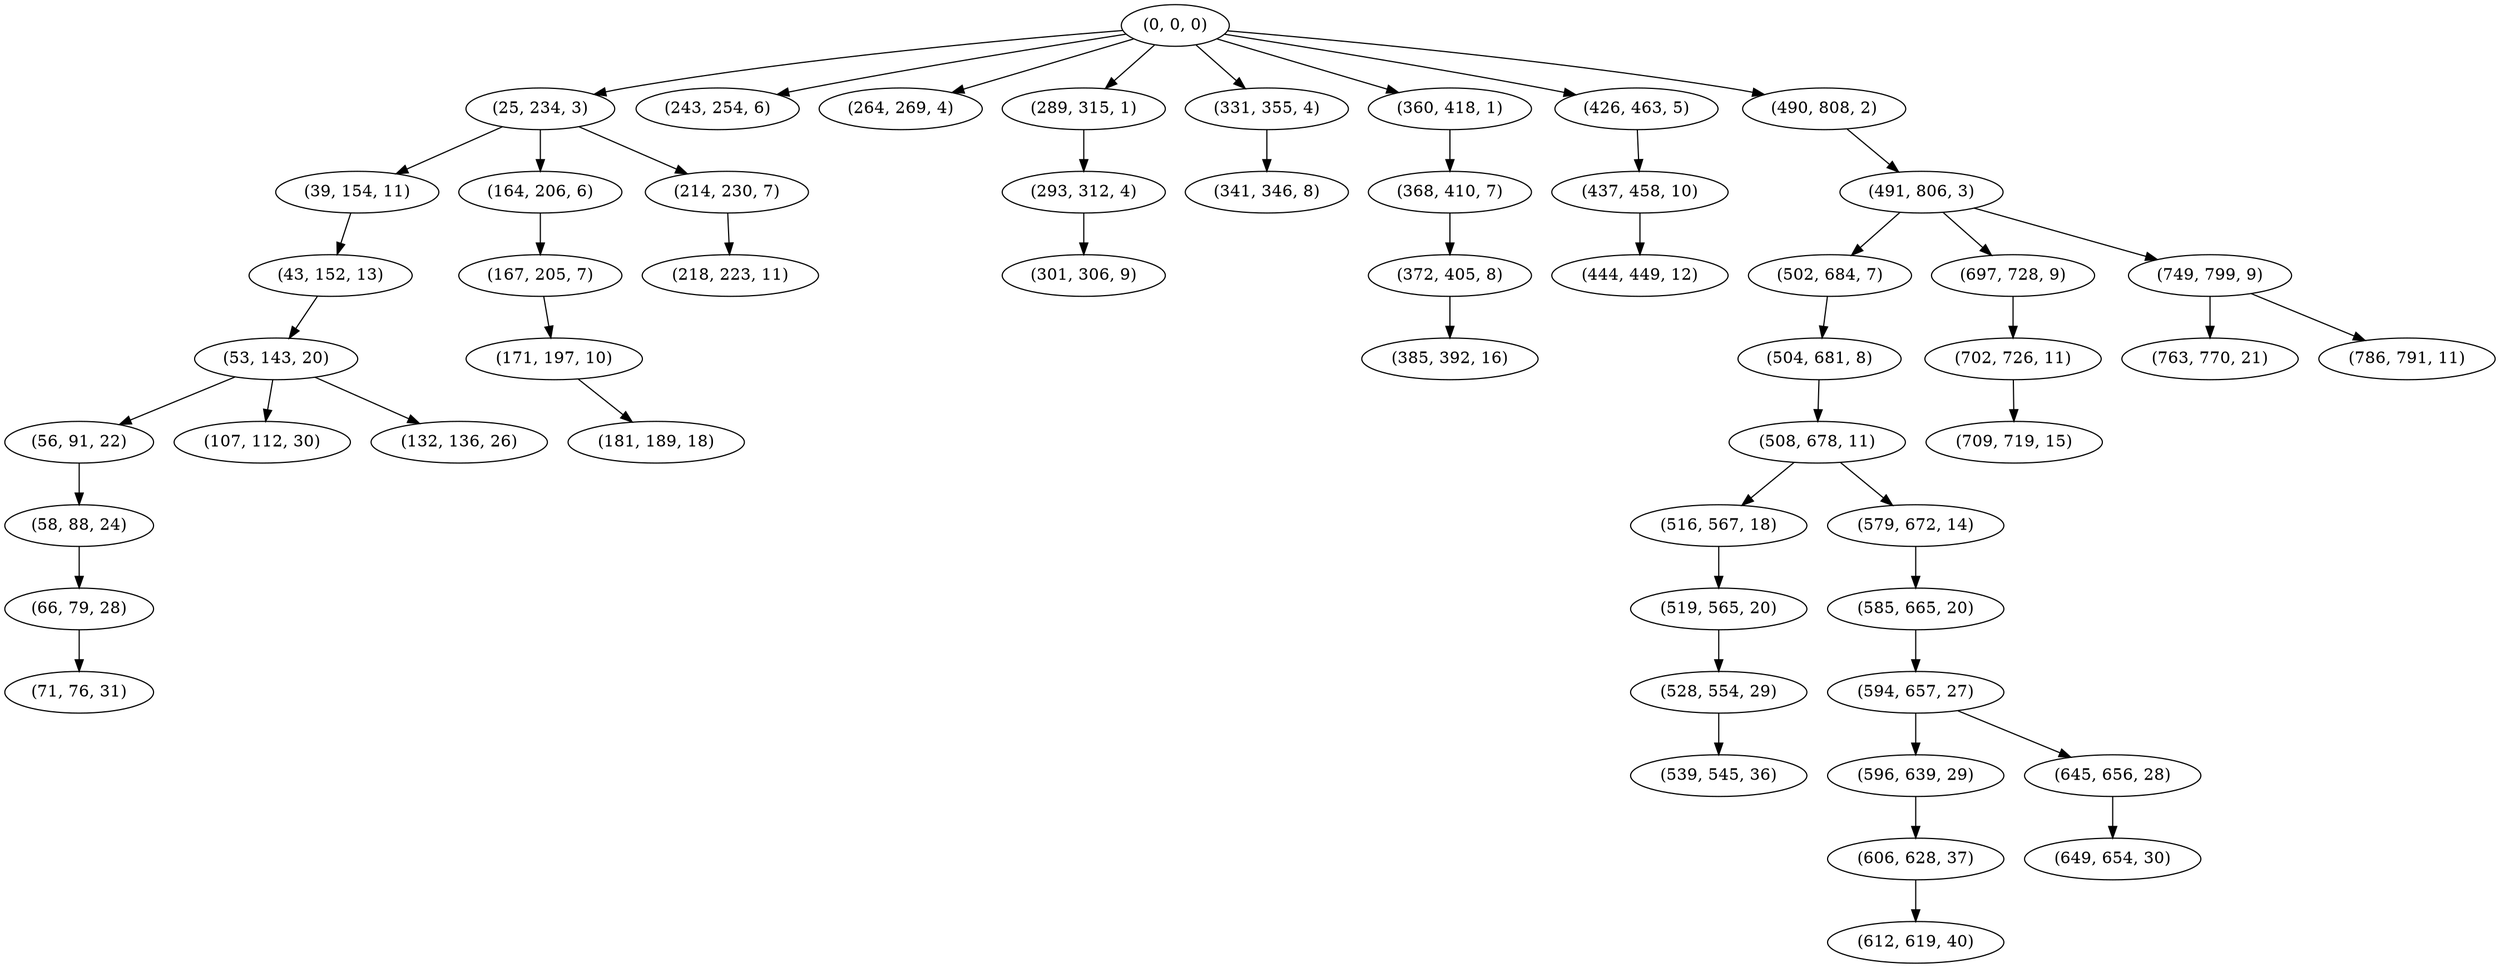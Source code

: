digraph tree {
    "(0, 0, 0)";
    "(25, 234, 3)";
    "(39, 154, 11)";
    "(43, 152, 13)";
    "(53, 143, 20)";
    "(56, 91, 22)";
    "(58, 88, 24)";
    "(66, 79, 28)";
    "(71, 76, 31)";
    "(107, 112, 30)";
    "(132, 136, 26)";
    "(164, 206, 6)";
    "(167, 205, 7)";
    "(171, 197, 10)";
    "(181, 189, 18)";
    "(214, 230, 7)";
    "(218, 223, 11)";
    "(243, 254, 6)";
    "(264, 269, 4)";
    "(289, 315, 1)";
    "(293, 312, 4)";
    "(301, 306, 9)";
    "(331, 355, 4)";
    "(341, 346, 8)";
    "(360, 418, 1)";
    "(368, 410, 7)";
    "(372, 405, 8)";
    "(385, 392, 16)";
    "(426, 463, 5)";
    "(437, 458, 10)";
    "(444, 449, 12)";
    "(490, 808, 2)";
    "(491, 806, 3)";
    "(502, 684, 7)";
    "(504, 681, 8)";
    "(508, 678, 11)";
    "(516, 567, 18)";
    "(519, 565, 20)";
    "(528, 554, 29)";
    "(539, 545, 36)";
    "(579, 672, 14)";
    "(585, 665, 20)";
    "(594, 657, 27)";
    "(596, 639, 29)";
    "(606, 628, 37)";
    "(612, 619, 40)";
    "(645, 656, 28)";
    "(649, 654, 30)";
    "(697, 728, 9)";
    "(702, 726, 11)";
    "(709, 719, 15)";
    "(749, 799, 9)";
    "(763, 770, 21)";
    "(786, 791, 11)";
    "(0, 0, 0)" -> "(25, 234, 3)";
    "(0, 0, 0)" -> "(243, 254, 6)";
    "(0, 0, 0)" -> "(264, 269, 4)";
    "(0, 0, 0)" -> "(289, 315, 1)";
    "(0, 0, 0)" -> "(331, 355, 4)";
    "(0, 0, 0)" -> "(360, 418, 1)";
    "(0, 0, 0)" -> "(426, 463, 5)";
    "(0, 0, 0)" -> "(490, 808, 2)";
    "(25, 234, 3)" -> "(39, 154, 11)";
    "(25, 234, 3)" -> "(164, 206, 6)";
    "(25, 234, 3)" -> "(214, 230, 7)";
    "(39, 154, 11)" -> "(43, 152, 13)";
    "(43, 152, 13)" -> "(53, 143, 20)";
    "(53, 143, 20)" -> "(56, 91, 22)";
    "(53, 143, 20)" -> "(107, 112, 30)";
    "(53, 143, 20)" -> "(132, 136, 26)";
    "(56, 91, 22)" -> "(58, 88, 24)";
    "(58, 88, 24)" -> "(66, 79, 28)";
    "(66, 79, 28)" -> "(71, 76, 31)";
    "(164, 206, 6)" -> "(167, 205, 7)";
    "(167, 205, 7)" -> "(171, 197, 10)";
    "(171, 197, 10)" -> "(181, 189, 18)";
    "(214, 230, 7)" -> "(218, 223, 11)";
    "(289, 315, 1)" -> "(293, 312, 4)";
    "(293, 312, 4)" -> "(301, 306, 9)";
    "(331, 355, 4)" -> "(341, 346, 8)";
    "(360, 418, 1)" -> "(368, 410, 7)";
    "(368, 410, 7)" -> "(372, 405, 8)";
    "(372, 405, 8)" -> "(385, 392, 16)";
    "(426, 463, 5)" -> "(437, 458, 10)";
    "(437, 458, 10)" -> "(444, 449, 12)";
    "(490, 808, 2)" -> "(491, 806, 3)";
    "(491, 806, 3)" -> "(502, 684, 7)";
    "(491, 806, 3)" -> "(697, 728, 9)";
    "(491, 806, 3)" -> "(749, 799, 9)";
    "(502, 684, 7)" -> "(504, 681, 8)";
    "(504, 681, 8)" -> "(508, 678, 11)";
    "(508, 678, 11)" -> "(516, 567, 18)";
    "(508, 678, 11)" -> "(579, 672, 14)";
    "(516, 567, 18)" -> "(519, 565, 20)";
    "(519, 565, 20)" -> "(528, 554, 29)";
    "(528, 554, 29)" -> "(539, 545, 36)";
    "(579, 672, 14)" -> "(585, 665, 20)";
    "(585, 665, 20)" -> "(594, 657, 27)";
    "(594, 657, 27)" -> "(596, 639, 29)";
    "(594, 657, 27)" -> "(645, 656, 28)";
    "(596, 639, 29)" -> "(606, 628, 37)";
    "(606, 628, 37)" -> "(612, 619, 40)";
    "(645, 656, 28)" -> "(649, 654, 30)";
    "(697, 728, 9)" -> "(702, 726, 11)";
    "(702, 726, 11)" -> "(709, 719, 15)";
    "(749, 799, 9)" -> "(763, 770, 21)";
    "(749, 799, 9)" -> "(786, 791, 11)";
}
